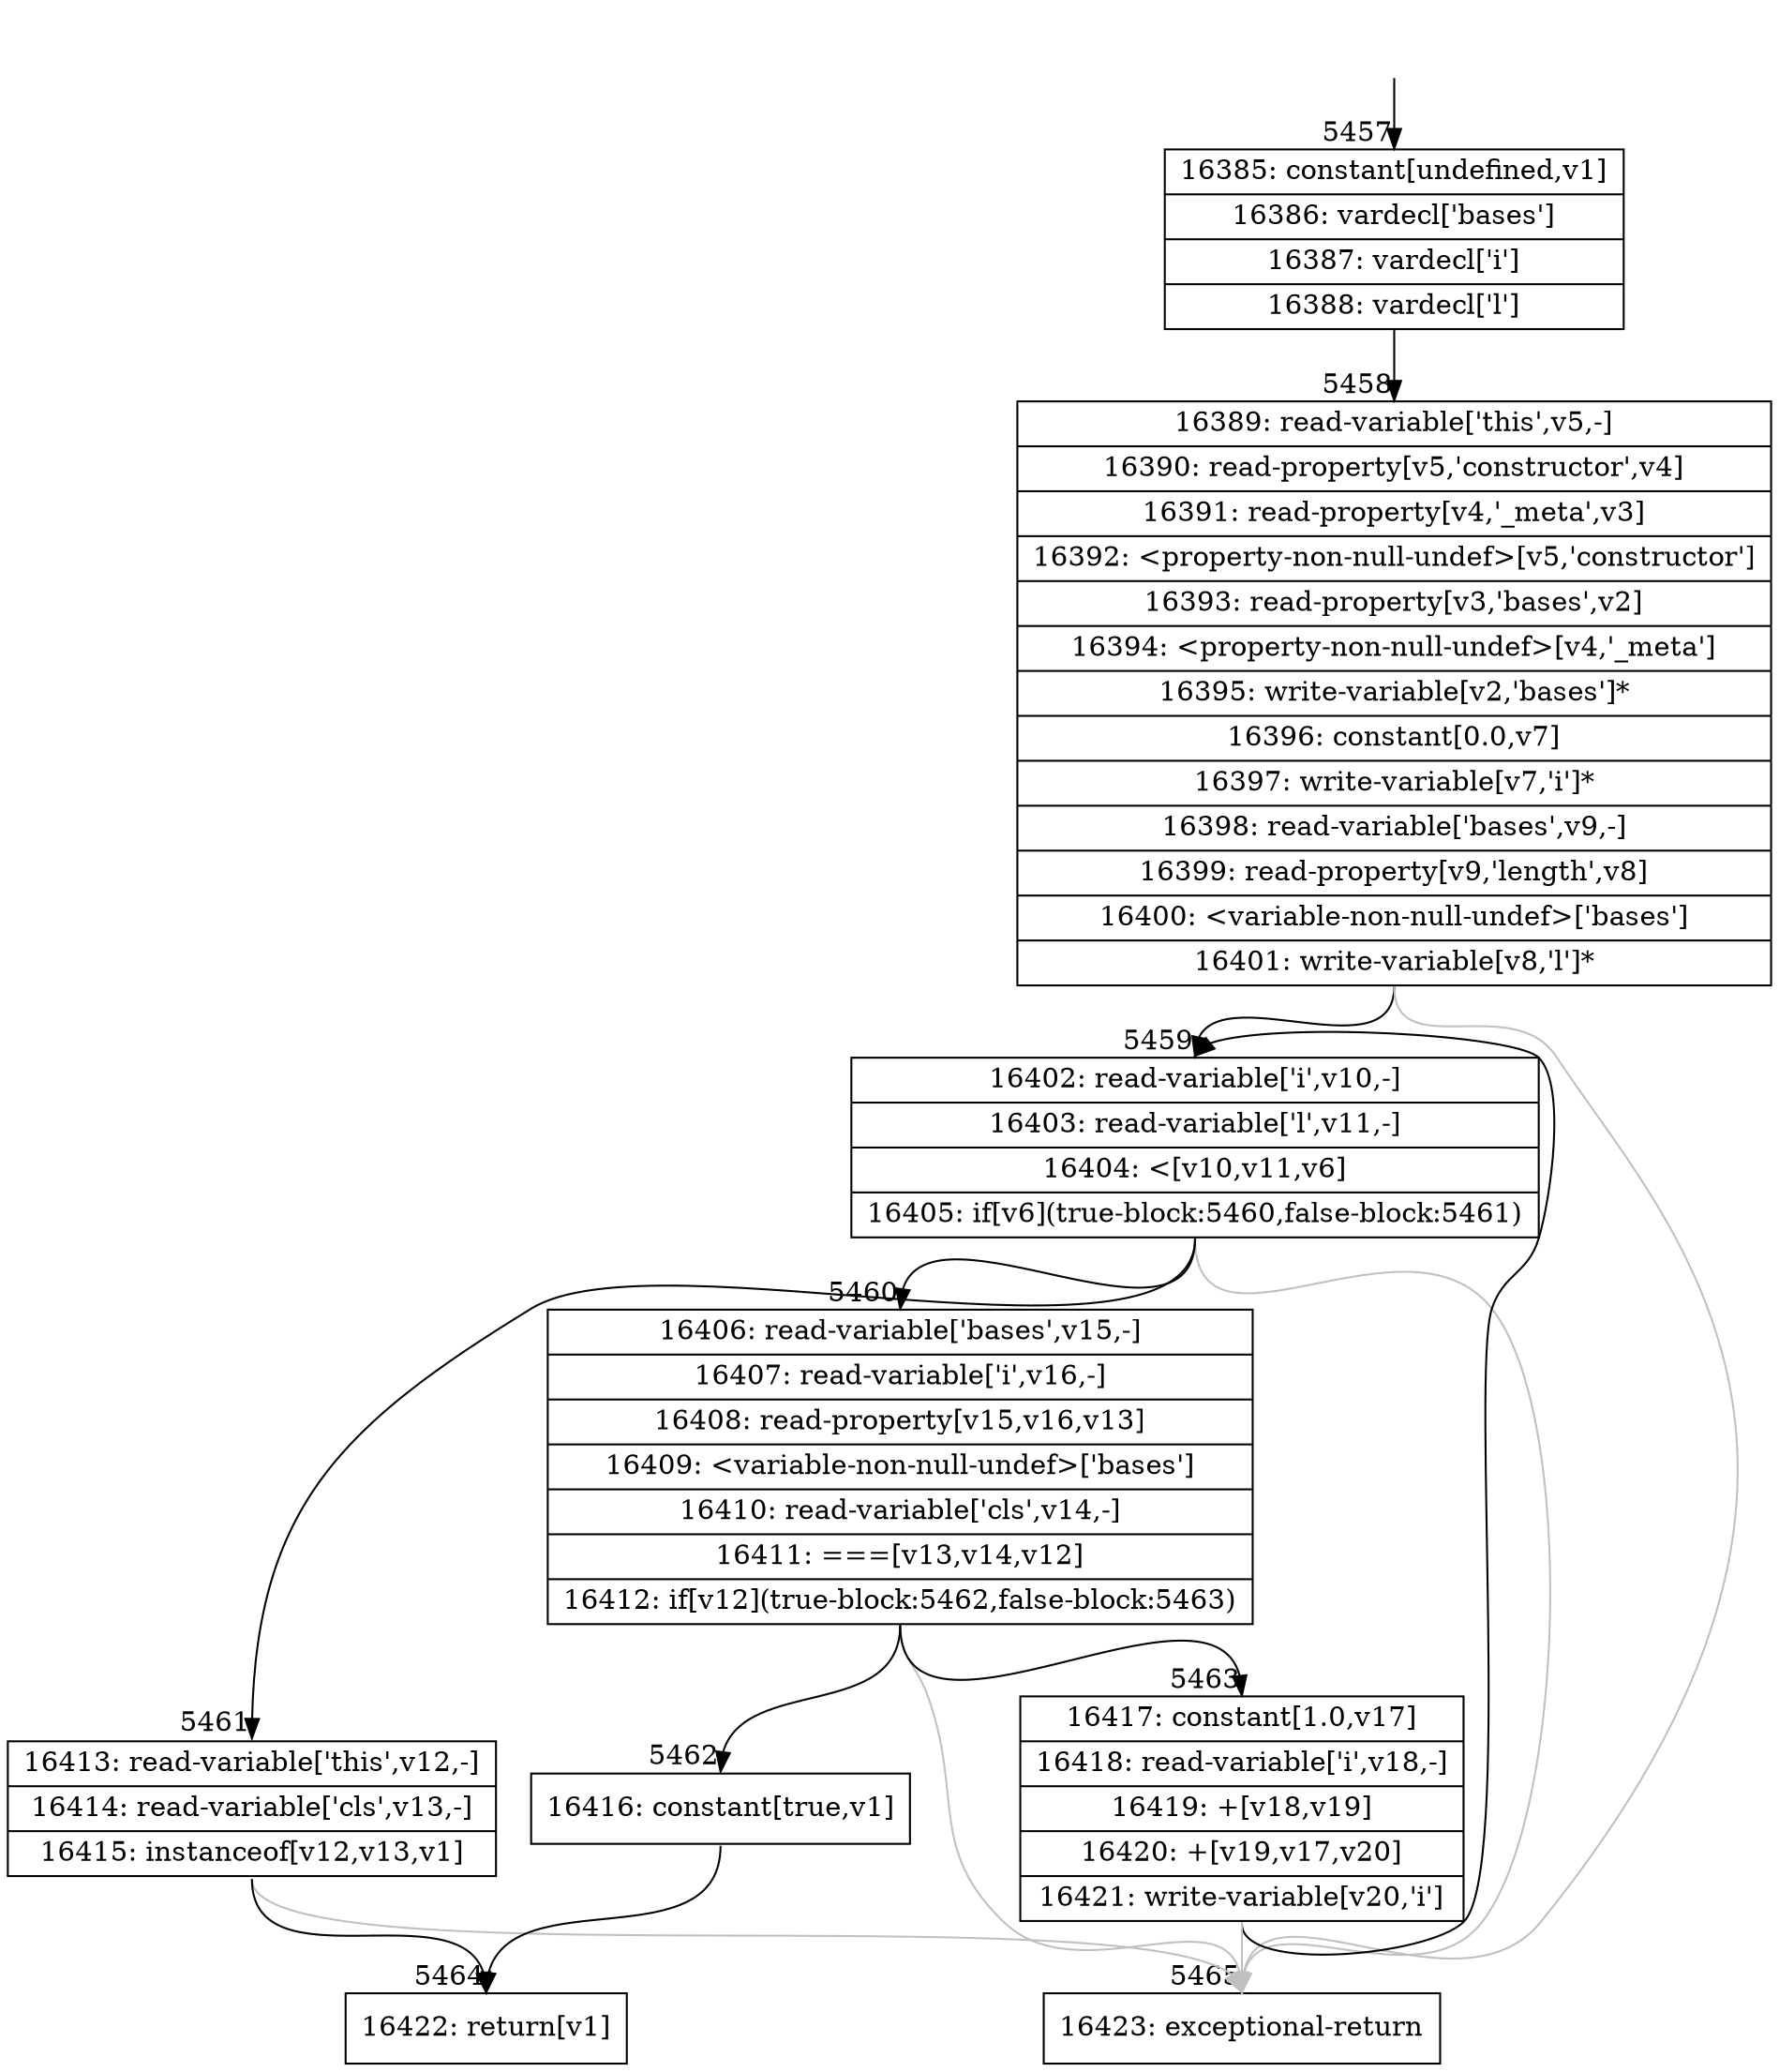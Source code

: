 digraph {
rankdir="TD"
BB_entry377[shape=none,label=""];
BB_entry377 -> BB5457 [tailport=s, headport=n, headlabel="    5457"]
BB5457 [shape=record label="{16385: constant[undefined,v1]|16386: vardecl['bases']|16387: vardecl['i']|16388: vardecl['l']}" ] 
BB5457 -> BB5458 [tailport=s, headport=n, headlabel="      5458"]
BB5458 [shape=record label="{16389: read-variable['this',v5,-]|16390: read-property[v5,'constructor',v4]|16391: read-property[v4,'_meta',v3]|16392: \<property-non-null-undef\>[v5,'constructor']|16393: read-property[v3,'bases',v2]|16394: \<property-non-null-undef\>[v4,'_meta']|16395: write-variable[v2,'bases']*|16396: constant[0.0,v7]|16397: write-variable[v7,'i']*|16398: read-variable['bases',v9,-]|16399: read-property[v9,'length',v8]|16400: \<variable-non-null-undef\>['bases']|16401: write-variable[v8,'l']*}" ] 
BB5458 -> BB5459 [tailport=s, headport=n, headlabel="      5459"]
BB5458 -> BB5465 [tailport=s, headport=n, color=gray, headlabel="      5465"]
BB5459 [shape=record label="{16402: read-variable['i',v10,-]|16403: read-variable['l',v11,-]|16404: \<[v10,v11,v6]|16405: if[v6](true-block:5460,false-block:5461)}" ] 
BB5459 -> BB5460 [tailport=s, headport=n, headlabel="      5460"]
BB5459 -> BB5461 [tailport=s, headport=n, headlabel="      5461"]
BB5459 -> BB5465 [tailport=s, headport=n, color=gray]
BB5460 [shape=record label="{16406: read-variable['bases',v15,-]|16407: read-variable['i',v16,-]|16408: read-property[v15,v16,v13]|16409: \<variable-non-null-undef\>['bases']|16410: read-variable['cls',v14,-]|16411: ===[v13,v14,v12]|16412: if[v12](true-block:5462,false-block:5463)}" ] 
BB5460 -> BB5462 [tailport=s, headport=n, headlabel="      5462"]
BB5460 -> BB5463 [tailport=s, headport=n, headlabel="      5463"]
BB5460 -> BB5465 [tailport=s, headport=n, color=gray]
BB5461 [shape=record label="{16413: read-variable['this',v12,-]|16414: read-variable['cls',v13,-]|16415: instanceof[v12,v13,v1]}" ] 
BB5461 -> BB5464 [tailport=s, headport=n, headlabel="      5464"]
BB5461 -> BB5465 [tailport=s, headport=n, color=gray]
BB5462 [shape=record label="{16416: constant[true,v1]}" ] 
BB5462 -> BB5464 [tailport=s, headport=n]
BB5463 [shape=record label="{16417: constant[1.0,v17]|16418: read-variable['i',v18,-]|16419: +[v18,v19]|16420: +[v19,v17,v20]|16421: write-variable[v20,'i']}" ] 
BB5463 -> BB5459 [tailport=s, headport=n]
BB5463 -> BB5465 [tailport=s, headport=n, color=gray]
BB5464 [shape=record label="{16422: return[v1]}" ] 
BB5465 [shape=record label="{16423: exceptional-return}" ] 
//#$~ 7402
}
